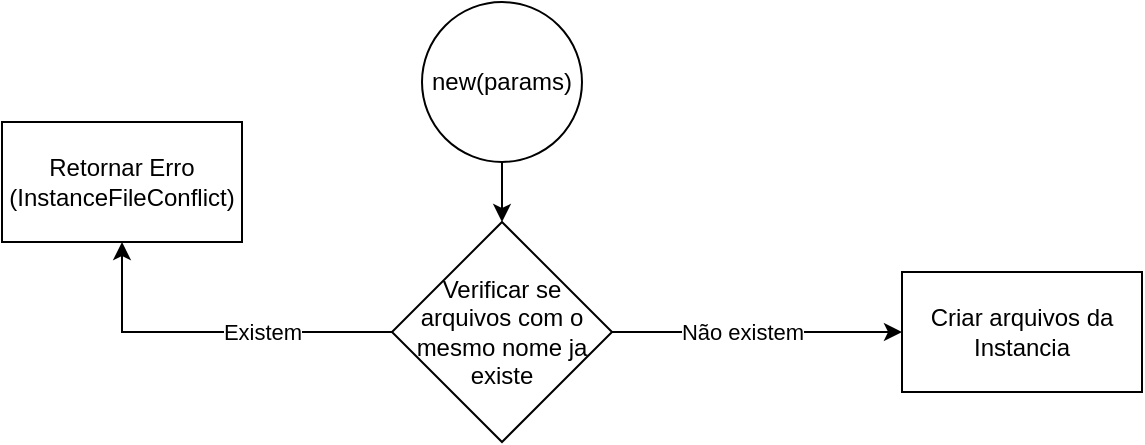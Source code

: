 <mxfile version="14.8.6" type="device"><diagram id="nfTMkXY8Hi3rPqtDPmFU" name="Page-1"><mxGraphModel dx="1422" dy="804" grid="1" gridSize="10" guides="1" tooltips="1" connect="1" arrows="1" fold="1" page="1" pageScale="1" pageWidth="827" pageHeight="1169" math="0" shadow="0"><root><mxCell id="0"/><mxCell id="1" parent="0"/><mxCell id="zhEHeXyIkncXSt3U9LeX-5" style="edgeStyle=orthogonalEdgeStyle;rounded=0;orthogonalLoop=1;jettySize=auto;html=1;exitX=0.5;exitY=1;exitDx=0;exitDy=0;entryX=0.5;entryY=0;entryDx=0;entryDy=0;" edge="1" parent="1" source="zhEHeXyIkncXSt3U9LeX-1" target="zhEHeXyIkncXSt3U9LeX-4"><mxGeometry relative="1" as="geometry"/></mxCell><mxCell id="zhEHeXyIkncXSt3U9LeX-1" value="new(params)" style="ellipse;whiteSpace=wrap;html=1;aspect=fixed;" vertex="1" parent="1"><mxGeometry x="240" y="50" width="80" height="80" as="geometry"/></mxCell><mxCell id="zhEHeXyIkncXSt3U9LeX-7" style="edgeStyle=orthogonalEdgeStyle;rounded=0;orthogonalLoop=1;jettySize=auto;html=1;exitX=0;exitY=0.5;exitDx=0;exitDy=0;entryX=0.5;entryY=1;entryDx=0;entryDy=0;" edge="1" parent="1" source="zhEHeXyIkncXSt3U9LeX-4" target="zhEHeXyIkncXSt3U9LeX-6"><mxGeometry relative="1" as="geometry"/></mxCell><mxCell id="zhEHeXyIkncXSt3U9LeX-8" value="Existem" style="edgeLabel;html=1;align=center;verticalAlign=middle;resizable=0;points=[];" vertex="1" connectable="0" parent="zhEHeXyIkncXSt3U9LeX-7"><mxGeometry x="-0.056" y="3" relative="1" as="geometry"><mxPoint x="20" y="-3" as="offset"/></mxGeometry></mxCell><mxCell id="zhEHeXyIkncXSt3U9LeX-10" style="edgeStyle=orthogonalEdgeStyle;rounded=0;orthogonalLoop=1;jettySize=auto;html=1;exitX=1;exitY=0.5;exitDx=0;exitDy=0;" edge="1" parent="1" source="zhEHeXyIkncXSt3U9LeX-4" target="zhEHeXyIkncXSt3U9LeX-9"><mxGeometry relative="1" as="geometry"/></mxCell><mxCell id="zhEHeXyIkncXSt3U9LeX-11" value="Não existem" style="edgeLabel;html=1;align=center;verticalAlign=middle;resizable=0;points=[];" vertex="1" connectable="0" parent="zhEHeXyIkncXSt3U9LeX-10"><mxGeometry x="-0.271" y="-3" relative="1" as="geometry"><mxPoint x="12" y="-3" as="offset"/></mxGeometry></mxCell><mxCell id="zhEHeXyIkncXSt3U9LeX-4" value="Verificar se arquivos com o mesmo nome ja existe" style="rhombus;whiteSpace=wrap;html=1;" vertex="1" parent="1"><mxGeometry x="225" y="160" width="110" height="110" as="geometry"/></mxCell><mxCell id="zhEHeXyIkncXSt3U9LeX-6" value="Retornar Erro&lt;br&gt;(InstanceFileConflict)" style="rounded=0;whiteSpace=wrap;html=1;" vertex="1" parent="1"><mxGeometry x="30" y="110" width="120" height="60" as="geometry"/></mxCell><mxCell id="zhEHeXyIkncXSt3U9LeX-9" value="Criar arquivos da Instancia" style="rounded=0;whiteSpace=wrap;html=1;" vertex="1" parent="1"><mxGeometry x="480" y="185" width="120" height="60" as="geometry"/></mxCell></root></mxGraphModel></diagram></mxfile>